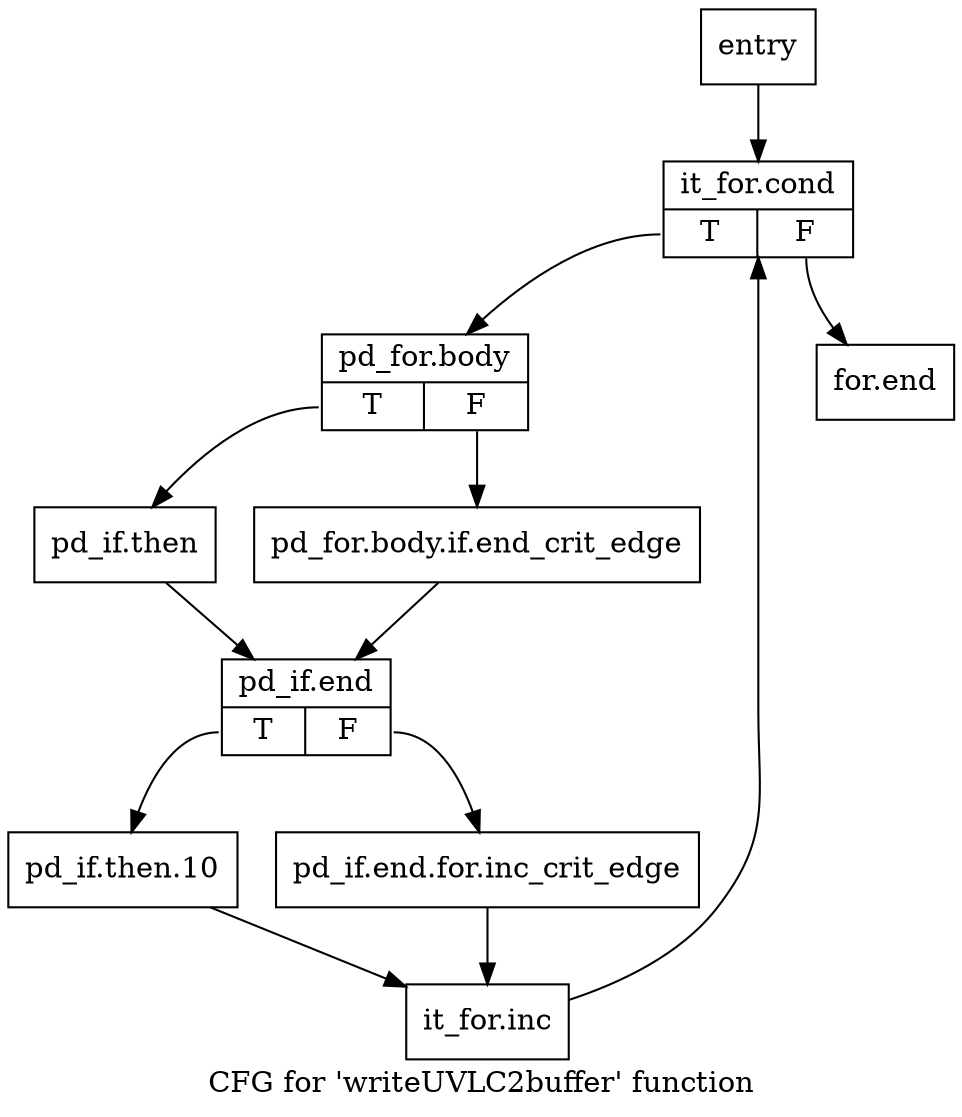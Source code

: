 digraph "CFG for 'writeUVLC2buffer' function" {
	label="CFG for 'writeUVLC2buffer' function";

	Node0x215be70 [shape=record,label="{entry}"];
	Node0x215be70 -> Node0x215bec0;
	Node0x215bec0 [shape=record,label="{it_for.cond|{<s0>T|<s1>F}}"];
	Node0x215bec0:s0 -> Node0x215bf10;
	Node0x215bec0:s1 -> Node0x215c140;
	Node0x215bf10 [shape=record,label="{pd_for.body|{<s0>T|<s1>F}}"];
	Node0x215bf10:s0 -> Node0x215bfb0;
	Node0x215bf10:s1 -> Node0x215bf60;
	Node0x215bf60 [shape=record,label="{pd_for.body.if.end_crit_edge}"];
	Node0x215bf60 -> Node0x215c000;
	Node0x215bfb0 [shape=record,label="{pd_if.then}"];
	Node0x215bfb0 -> Node0x215c000;
	Node0x215c000 [shape=record,label="{pd_if.end|{<s0>T|<s1>F}}"];
	Node0x215c000:s0 -> Node0x215c0a0;
	Node0x215c000:s1 -> Node0x215c050;
	Node0x215c050 [shape=record,label="{pd_if.end.for.inc_crit_edge}"];
	Node0x215c050 -> Node0x215c0f0;
	Node0x215c0a0 [shape=record,label="{pd_if.then.10}"];
	Node0x215c0a0 -> Node0x215c0f0;
	Node0x215c0f0 [shape=record,label="{it_for.inc}"];
	Node0x215c0f0 -> Node0x215bec0;
	Node0x215c140 [shape=record,label="{for.end}"];
}
